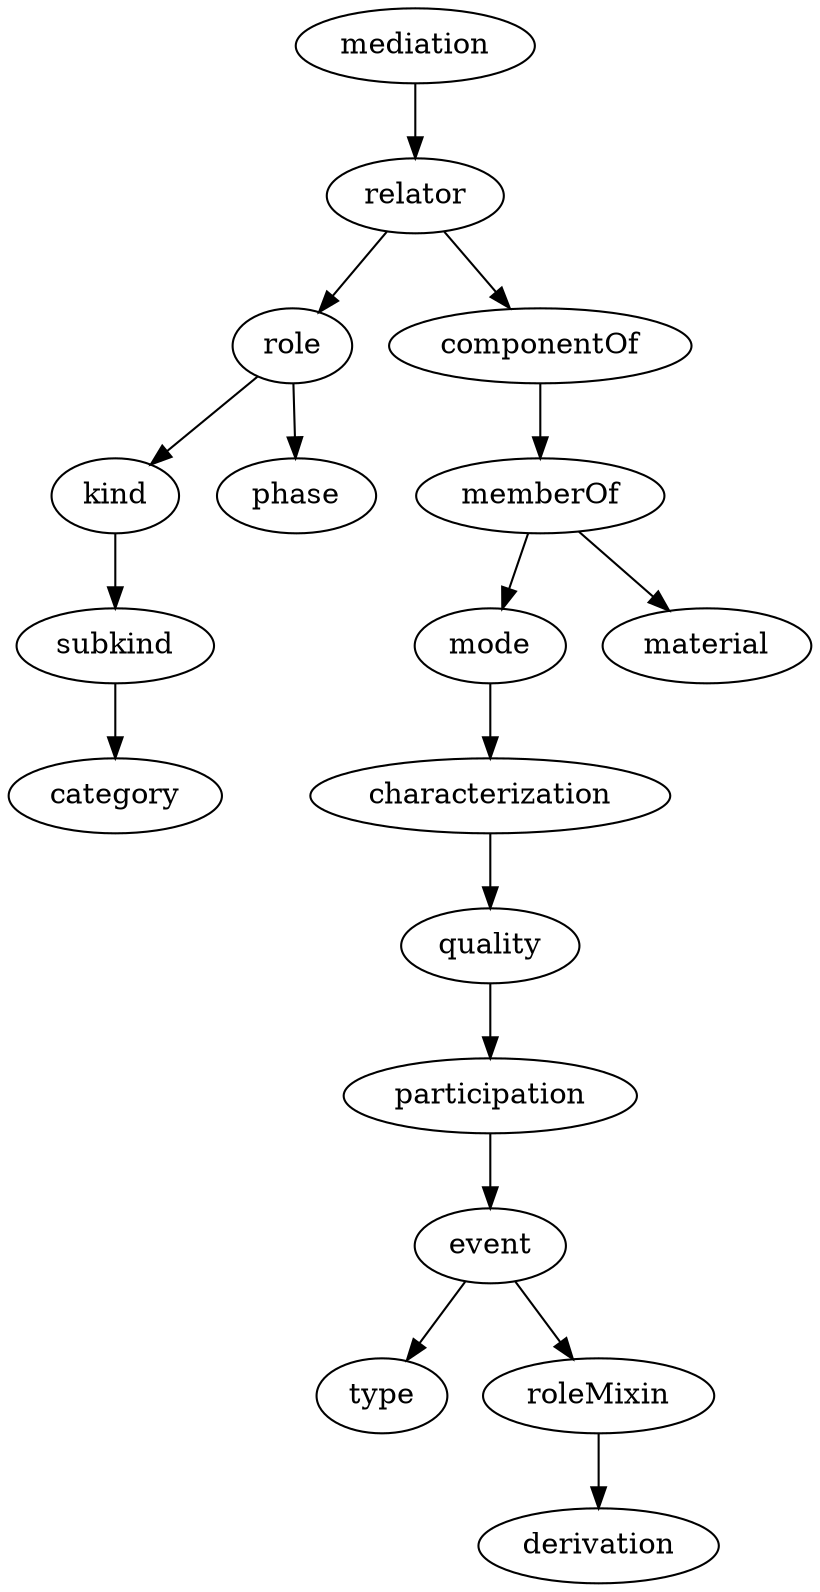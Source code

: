 strict digraph  {
mediation;
relator;
role;
componentOf;
kind;
phase;
subkind;
category;
memberOf;
mode;
material;
characterization;
quality;
participation;
event;
type;
roleMixin;
derivation;
mediation -> relator;
relator -> role;
relator -> componentOf;
role -> kind;
role -> phase;
componentOf -> memberOf;
kind -> subkind;
subkind -> category;
memberOf -> mode;
memberOf -> material;
mode -> characterization;
characterization -> quality;
quality -> participation;
participation -> event;
event -> type;
event -> roleMixin;
roleMixin -> derivation;
}
